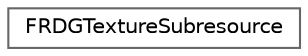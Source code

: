 digraph "Graphical Class Hierarchy"
{
 // INTERACTIVE_SVG=YES
 // LATEX_PDF_SIZE
  bgcolor="transparent";
  edge [fontname=Helvetica,fontsize=10,labelfontname=Helvetica,labelfontsize=10];
  node [fontname=Helvetica,fontsize=10,shape=box,height=0.2,width=0.4];
  rankdir="LR";
  Node0 [id="Node000000",label="FRDGTextureSubresource",height=0.2,width=0.4,color="grey40", fillcolor="white", style="filled",URL="$df/d25/structFRDGTextureSubresource.html",tooltip=" "];
}
